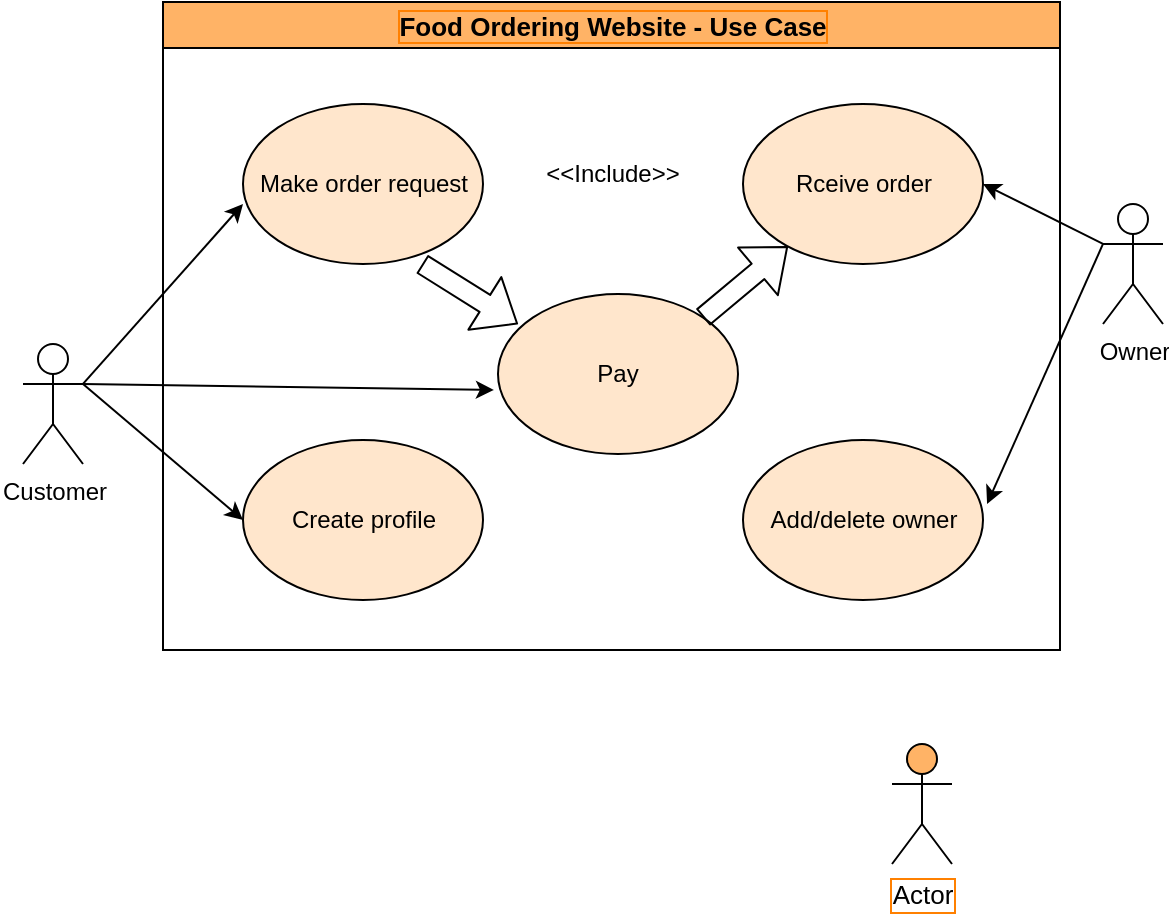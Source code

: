 <mxfile version="20.3.0" type="device"><diagram id="OGWe7V-UiVV6aoLmkXQ1" name="Page-1"><mxGraphModel dx="1422" dy="857" grid="0" gridSize="10" guides="1" tooltips="1" connect="1" arrows="1" fold="1" page="1" pageScale="1" pageWidth="850" pageHeight="1100" math="0" shadow="0"><root><mxCell id="0"/><mxCell id="1" parent="0"/><mxCell id="ZeZ_NI1ToA-x4IdeEfVI-1" value="Customer" style="shape=umlActor;verticalLabelPosition=bottom;verticalAlign=top;outlineConnect=0;html=1;rounded=0;" vertex="1" parent="1"><mxGeometry x="134.5" y="207" width="30" height="60" as="geometry"/></mxCell><mxCell id="ZeZ_NI1ToA-x4IdeEfVI-2" value="Make order request" style="ellipse;whiteSpace=wrap;html=1;labelBackgroundColor=none;rounded=0;fillColor=#ffe6cc;strokeColor=default;" vertex="1" parent="1"><mxGeometry x="244.5" y="87" width="120" height="80" as="geometry"/></mxCell><mxCell id="ZeZ_NI1ToA-x4IdeEfVI-4" value="Pay" style="ellipse;whiteSpace=wrap;html=1;labelBackgroundColor=none;rounded=0;fillColor=#ffe6cc;strokeColor=default;" vertex="1" parent="1"><mxGeometry x="372" y="182" width="120" height="80" as="geometry"/></mxCell><mxCell id="ZeZ_NI1ToA-x4IdeEfVI-5" value="Create profile" style="ellipse;whiteSpace=wrap;html=1;labelBackgroundColor=none;rounded=0;fillColor=#ffe6cc;strokeColor=default;" vertex="1" parent="1"><mxGeometry x="244.5" y="255" width="120" height="80" as="geometry"/></mxCell><mxCell id="ZeZ_NI1ToA-x4IdeEfVI-9" value="Rceive order" style="ellipse;whiteSpace=wrap;html=1;labelBackgroundColor=none;rounded=0;fillColor=#ffe6cc;strokeColor=default;" vertex="1" parent="1"><mxGeometry x="494.5" y="87" width="120" height="80" as="geometry"/></mxCell><mxCell id="ZeZ_NI1ToA-x4IdeEfVI-11" value="Add/delete owner" style="ellipse;whiteSpace=wrap;html=1;labelBackgroundColor=none;rounded=0;fillColor=#ffe6cc;strokeColor=default;" vertex="1" parent="1"><mxGeometry x="494.5" y="255" width="120" height="80" as="geometry"/></mxCell><object label="Owner" id="ZeZ_NI1ToA-x4IdeEfVI-16"><mxCell style="shape=umlActor;verticalLabelPosition=bottom;verticalAlign=top;html=1;outlineConnect=0;rounded=0;" vertex="1" parent="1"><mxGeometry x="674.5" y="137" width="30" height="60" as="geometry"/></mxCell></object><mxCell id="ZeZ_NI1ToA-x4IdeEfVI-21" value="" style="endArrow=classic;html=1;rounded=0;exitX=1;exitY=0.333;exitDx=0;exitDy=0;exitPerimeter=0;entryX=0;entryY=0.625;entryDx=0;entryDy=0;entryPerimeter=0;fontColor=#FF9933;" edge="1" parent="1" source="ZeZ_NI1ToA-x4IdeEfVI-1" target="ZeZ_NI1ToA-x4IdeEfVI-2"><mxGeometry width="50" height="50" relative="1" as="geometry"><mxPoint x="644.5" y="447" as="sourcePoint"/><mxPoint x="694.5" y="397" as="targetPoint"/></mxGeometry></mxCell><mxCell id="ZeZ_NI1ToA-x4IdeEfVI-22" value="" style="endArrow=classic;html=1;rounded=0;exitX=1;exitY=0.333;exitDx=0;exitDy=0;exitPerimeter=0;entryX=-0.017;entryY=0.6;entryDx=0;entryDy=0;entryPerimeter=0;fontColor=#FF9933;" edge="1" parent="1" source="ZeZ_NI1ToA-x4IdeEfVI-1" target="ZeZ_NI1ToA-x4IdeEfVI-4"><mxGeometry width="50" height="50" relative="1" as="geometry"><mxPoint x="644.5" y="437" as="sourcePoint"/><mxPoint x="694.5" y="387" as="targetPoint"/></mxGeometry></mxCell><mxCell id="ZeZ_NI1ToA-x4IdeEfVI-24" value="" style="endArrow=classic;html=1;rounded=0;entryX=0;entryY=0.5;entryDx=0;entryDy=0;fontColor=#FF9933;exitX=1;exitY=0.333;exitDx=0;exitDy=0;exitPerimeter=0;" edge="1" parent="1" source="ZeZ_NI1ToA-x4IdeEfVI-1" target="ZeZ_NI1ToA-x4IdeEfVI-5"><mxGeometry width="50" height="50" relative="1" as="geometry"><mxPoint x="154.5" y="297" as="sourcePoint"/><mxPoint x="694.5" y="387" as="targetPoint"/></mxGeometry></mxCell><mxCell id="ZeZ_NI1ToA-x4IdeEfVI-25" value="" style="endArrow=classic;html=1;rounded=0;exitX=0;exitY=0.333;exitDx=0;exitDy=0;exitPerimeter=0;entryX=1;entryY=0.5;entryDx=0;entryDy=0;fontColor=#FF9933;" edge="1" parent="1" source="ZeZ_NI1ToA-x4IdeEfVI-16" target="ZeZ_NI1ToA-x4IdeEfVI-9"><mxGeometry width="50" height="50" relative="1" as="geometry"><mxPoint x="644.5" y="437" as="sourcePoint"/><mxPoint x="694.5" y="387" as="targetPoint"/></mxGeometry></mxCell><mxCell id="ZeZ_NI1ToA-x4IdeEfVI-26" value="" style="endArrow=classic;html=1;rounded=0;exitX=0;exitY=0.333;exitDx=0;exitDy=0;exitPerimeter=0;entryX=1.017;entryY=0.4;entryDx=0;entryDy=0;entryPerimeter=0;fontColor=#FF9933;" edge="1" parent="1" source="ZeZ_NI1ToA-x4IdeEfVI-16" target="ZeZ_NI1ToA-x4IdeEfVI-11"><mxGeometry width="50" height="50" relative="1" as="geometry"><mxPoint x="644.5" y="437" as="sourcePoint"/><mxPoint x="694.5" y="387" as="targetPoint"/></mxGeometry></mxCell><mxCell id="ZeZ_NI1ToA-x4IdeEfVI-27" value="&amp;lt;&amp;lt;Include&amp;gt;&amp;gt;" style="text;html=1;align=center;verticalAlign=middle;resizable=0;points=[];autosize=1;strokeColor=none;fillColor=none;rounded=0;" vertex="1" parent="1"><mxGeometry x="384" y="107" width="90" height="30" as="geometry"/></mxCell><mxCell id="ZeZ_NI1ToA-x4IdeEfVI-31" value="" style="shape=flexArrow;endArrow=classic;html=1;fontSize=13;fontColor=#000000;exitX=0.746;exitY=1;exitDx=0;exitDy=0;exitPerimeter=0;entryX=0.083;entryY=0.188;entryDx=0;entryDy=0;entryPerimeter=0;" edge="1" parent="1" source="ZeZ_NI1ToA-x4IdeEfVI-2" target="ZeZ_NI1ToA-x4IdeEfVI-4"><mxGeometry width="50" height="50" relative="1" as="geometry"><mxPoint x="559" y="462" as="sourcePoint"/><mxPoint x="609" y="412" as="targetPoint"/></mxGeometry></mxCell><mxCell id="ZeZ_NI1ToA-x4IdeEfVI-32" value="" style="shape=flexArrow;endArrow=classic;html=1;fontSize=13;fontColor=#000000;exitX=1;exitY=0;exitDx=0;exitDy=0;" edge="1" parent="1" source="ZeZ_NI1ToA-x4IdeEfVI-4" target="ZeZ_NI1ToA-x4IdeEfVI-9"><mxGeometry width="50" height="50" relative="1" as="geometry"><mxPoint x="559" y="462" as="sourcePoint"/><mxPoint x="609" y="412" as="targetPoint"/></mxGeometry></mxCell><mxCell id="ZeZ_NI1ToA-x4IdeEfVI-36" value="Food Ordering Website - Use Case" style="swimlane;labelBackgroundColor=none;labelBorderColor=#FF8000;strokeColor=default;fontSize=13;fontColor=#000000;fillColor=#FFB366;html=1;" vertex="1" parent="1"><mxGeometry x="204.5" y="36" width="448.5" height="324" as="geometry"/></mxCell><mxCell id="ZeZ_NI1ToA-x4IdeEfVI-37" value="Actor" style="shape=umlActor;verticalLabelPosition=bottom;verticalAlign=top;html=1;labelBackgroundColor=none;labelBorderColor=#FF8000;strokeColor=default;fontSize=13;fontColor=#000000;fillColor=#FFB366;" vertex="1" parent="1"><mxGeometry x="569" y="407" width="30" height="60" as="geometry"/></mxCell></root></mxGraphModel></diagram></mxfile>